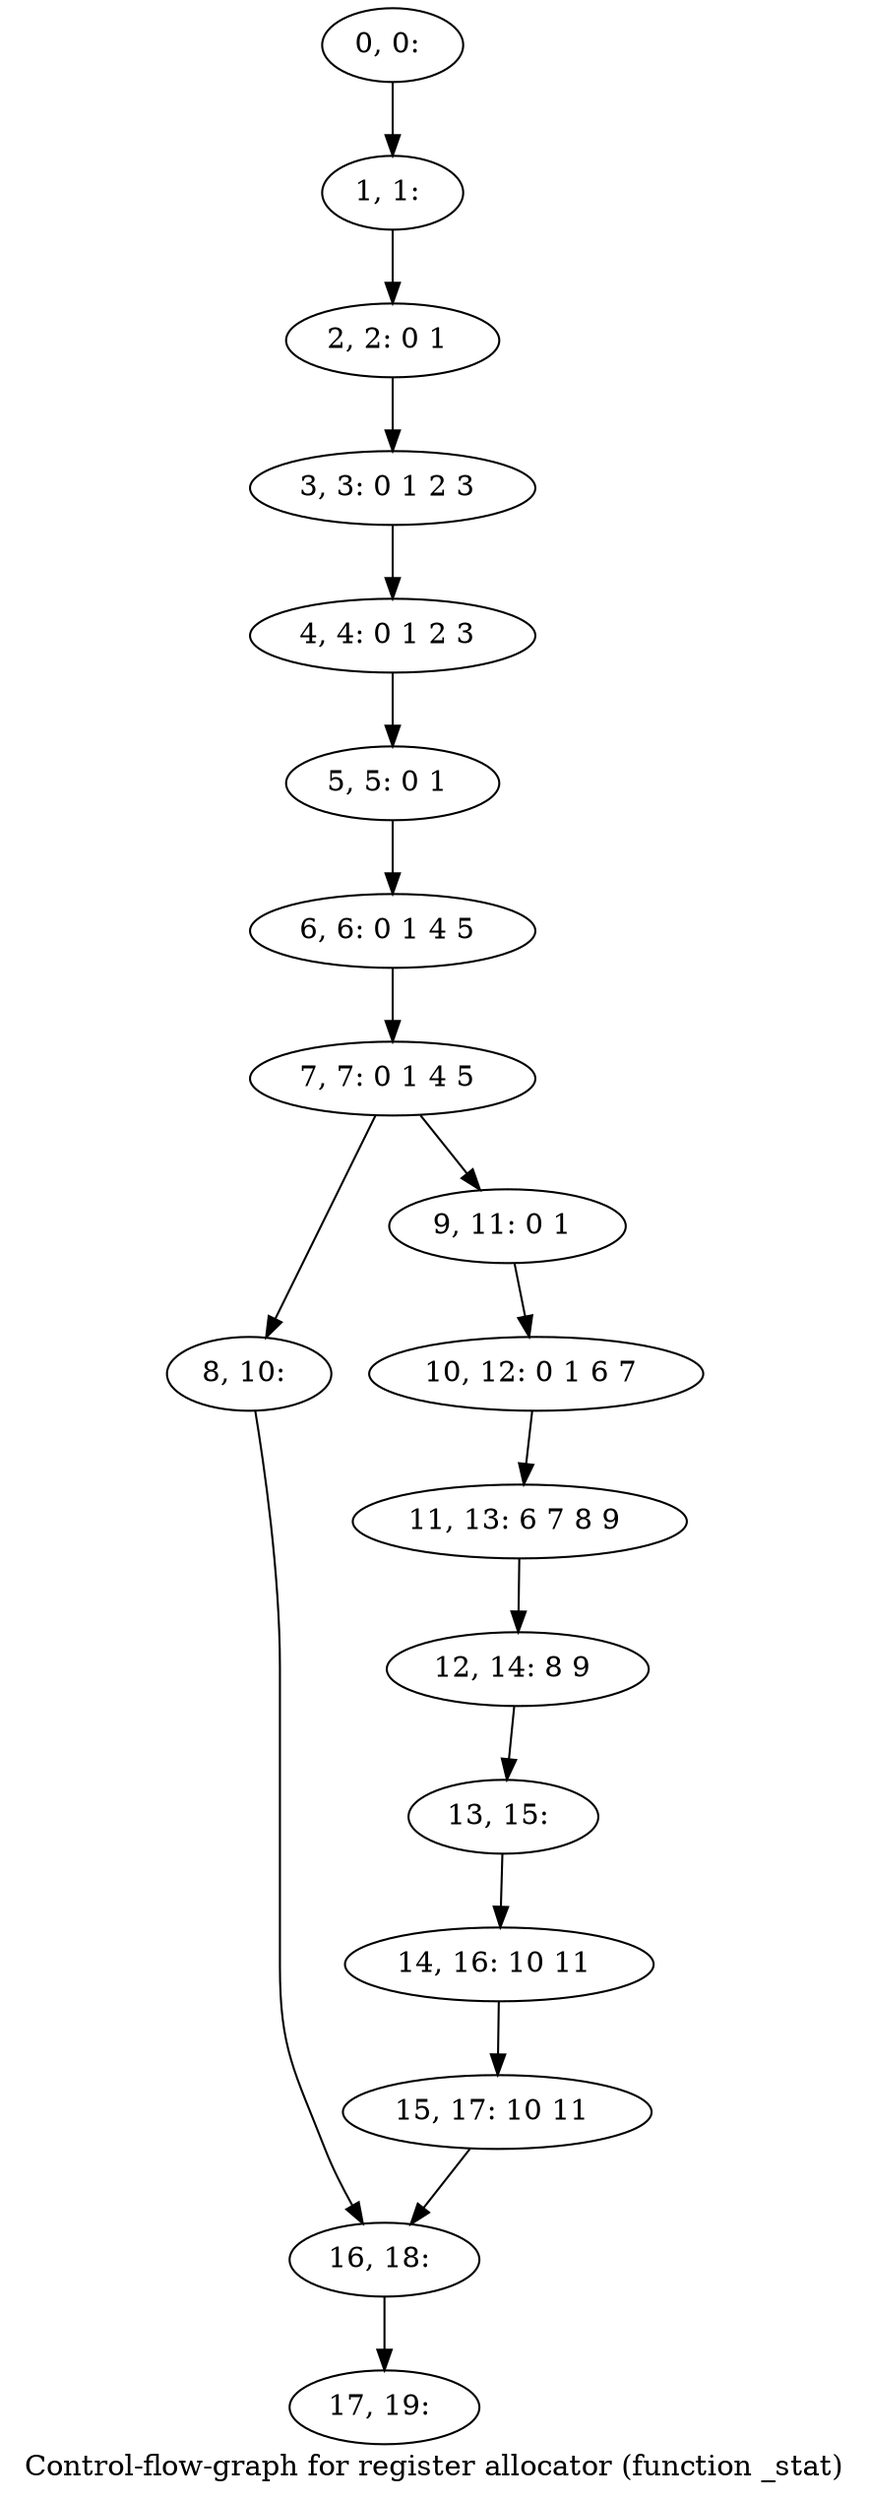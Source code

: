 digraph G {
graph [label="Control-flow-graph for register allocator (function _stat)"]
0[label="0, 0: "];
1[label="1, 1: "];
2[label="2, 2: 0 1 "];
3[label="3, 3: 0 1 2 3 "];
4[label="4, 4: 0 1 2 3 "];
5[label="5, 5: 0 1 "];
6[label="6, 6: 0 1 4 5 "];
7[label="7, 7: 0 1 4 5 "];
8[label="8, 10: "];
9[label="9, 11: 0 1 "];
10[label="10, 12: 0 1 6 7 "];
11[label="11, 13: 6 7 8 9 "];
12[label="12, 14: 8 9 "];
13[label="13, 15: "];
14[label="14, 16: 10 11 "];
15[label="15, 17: 10 11 "];
16[label="16, 18: "];
17[label="17, 19: "];
0->1 ;
1->2 ;
2->3 ;
3->4 ;
4->5 ;
5->6 ;
6->7 ;
7->8 ;
7->9 ;
8->16 ;
9->10 ;
10->11 ;
11->12 ;
12->13 ;
13->14 ;
14->15 ;
15->16 ;
16->17 ;
}
